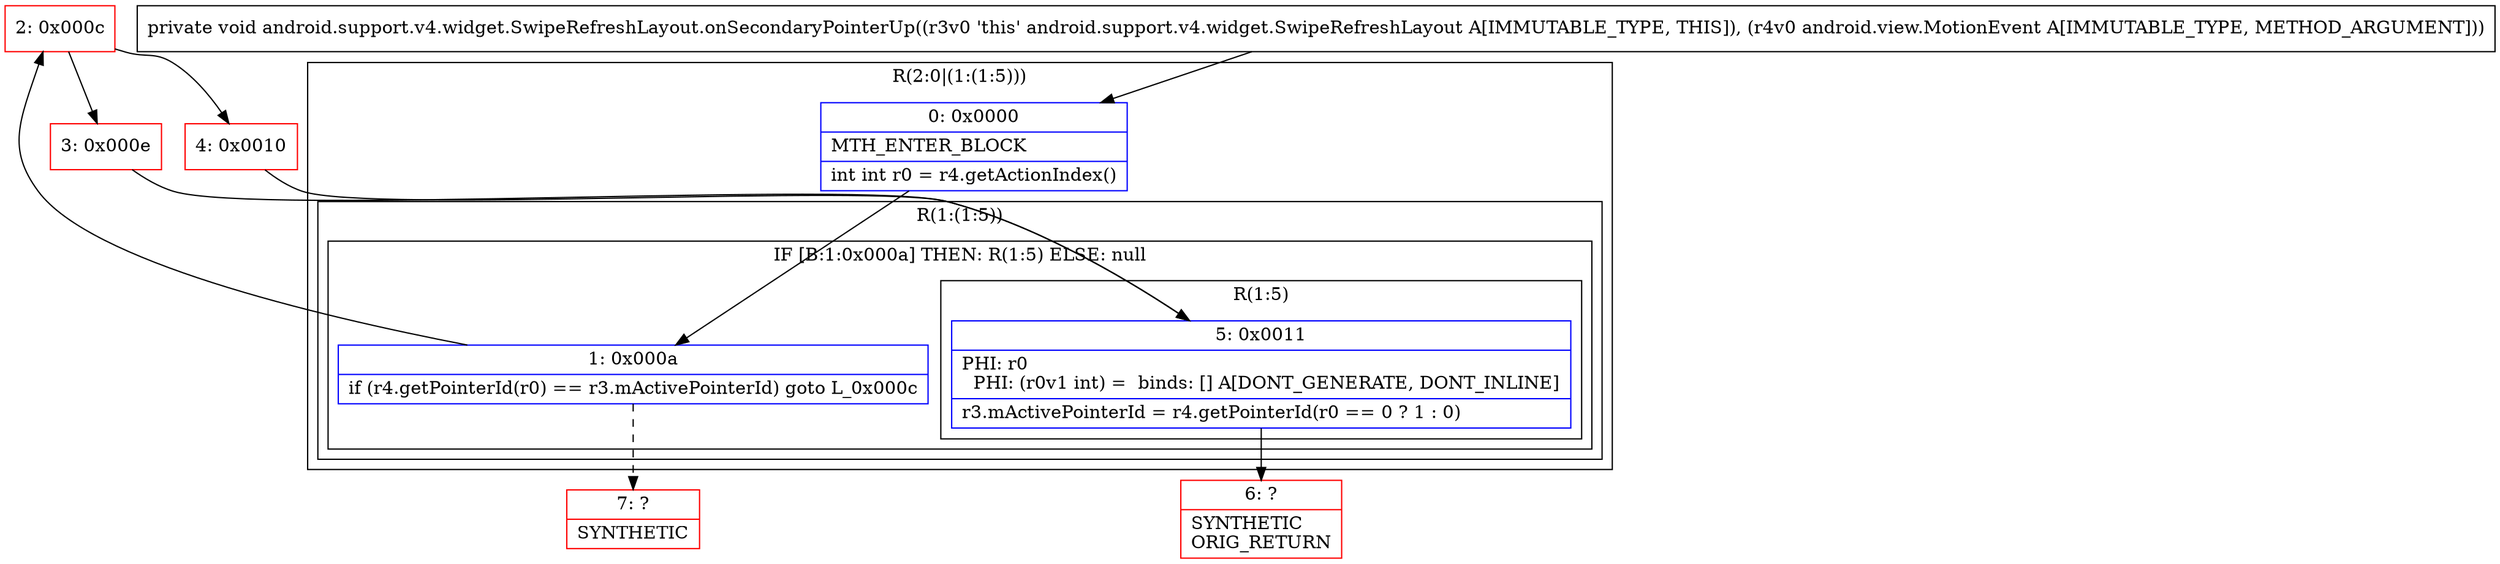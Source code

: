 digraph "CFG forandroid.support.v4.widget.SwipeRefreshLayout.onSecondaryPointerUp(Landroid\/view\/MotionEvent;)V" {
subgraph cluster_Region_903924404 {
label = "R(2:0|(1:(1:5)))";
node [shape=record,color=blue];
Node_0 [shape=record,label="{0\:\ 0x0000|MTH_ENTER_BLOCK\l|int int r0 = r4.getActionIndex()\l}"];
subgraph cluster_Region_816441565 {
label = "R(1:(1:5))";
node [shape=record,color=blue];
subgraph cluster_IfRegion_126615097 {
label = "IF [B:1:0x000a] THEN: R(1:5) ELSE: null";
node [shape=record,color=blue];
Node_1 [shape=record,label="{1\:\ 0x000a|if (r4.getPointerId(r0) == r3.mActivePointerId) goto L_0x000c\l}"];
subgraph cluster_Region_1756406720 {
label = "R(1:5)";
node [shape=record,color=blue];
Node_5 [shape=record,label="{5\:\ 0x0011|PHI: r0 \l  PHI: (r0v1 int) =  binds: [] A[DONT_GENERATE, DONT_INLINE]\l|r3.mActivePointerId = r4.getPointerId(r0 == 0 ? 1 : 0)\l}"];
}
}
}
}
Node_2 [shape=record,color=red,label="{2\:\ 0x000c}"];
Node_3 [shape=record,color=red,label="{3\:\ 0x000e}"];
Node_4 [shape=record,color=red,label="{4\:\ 0x0010}"];
Node_6 [shape=record,color=red,label="{6\:\ ?|SYNTHETIC\lORIG_RETURN\l}"];
Node_7 [shape=record,color=red,label="{7\:\ ?|SYNTHETIC\l}"];
MethodNode[shape=record,label="{private void android.support.v4.widget.SwipeRefreshLayout.onSecondaryPointerUp((r3v0 'this' android.support.v4.widget.SwipeRefreshLayout A[IMMUTABLE_TYPE, THIS]), (r4v0 android.view.MotionEvent A[IMMUTABLE_TYPE, METHOD_ARGUMENT])) }"];
MethodNode -> Node_0;
Node_0 -> Node_1;
Node_1 -> Node_2;
Node_1 -> Node_7[style=dashed];
Node_5 -> Node_6;
Node_2 -> Node_3;
Node_2 -> Node_4;
Node_3 -> Node_5;
Node_4 -> Node_5;
}

